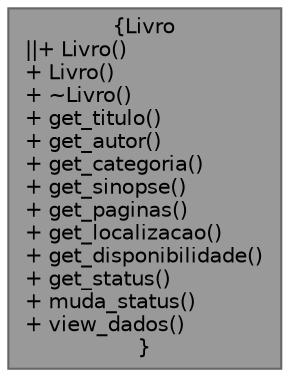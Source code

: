 digraph "Livro"
{
 // LATEX_PDF_SIZE
  bgcolor="transparent";
  edge [fontname=Helvetica,fontsize=10,labelfontname=Helvetica,labelfontsize=10];
  node [fontname=Helvetica,fontsize=10,shape=box,height=0.2,width=0.4];
  Node1 [label="{Livro\n||+ Livro()\l+ Livro()\l+ ~Livro()\l+ get_titulo()\l+ get_autor()\l+ get_categoria()\l+ get_sinopse()\l+ get_paginas()\l+ get_localizacao()\l+ get_disponibilidade()\l+ get_status()\l+ muda_status()\l+ view_dados()\l}",height=0.2,width=0.4,color="gray40", fillcolor="grey60", style="filled", fontcolor="black",tooltip="Classe do objeto Livro."];
}
